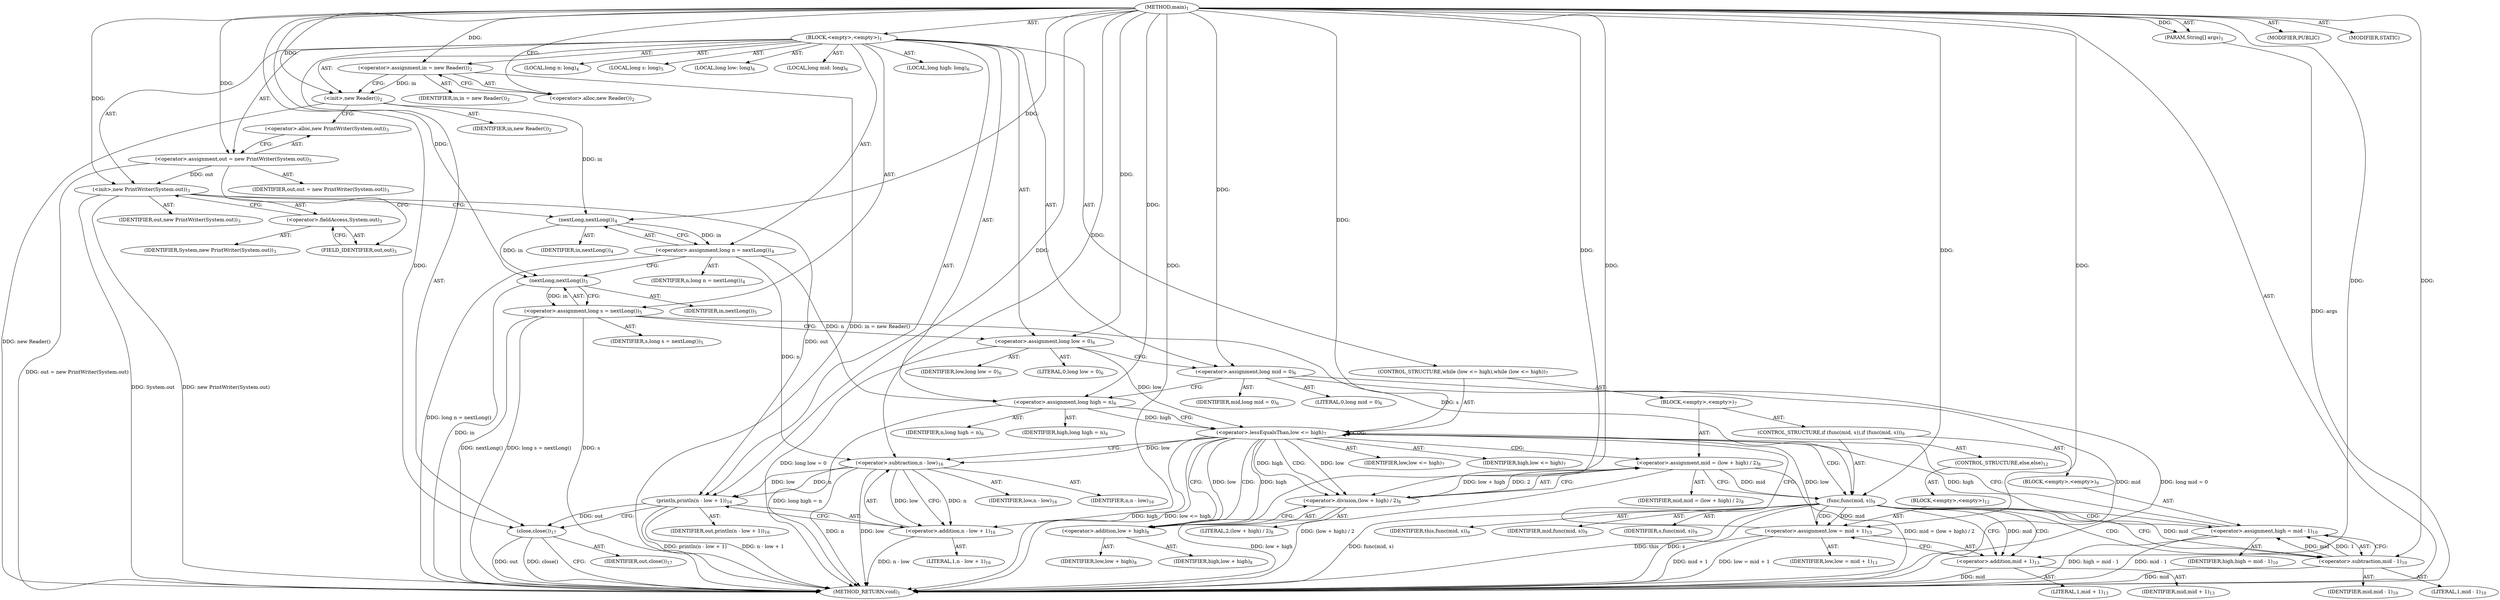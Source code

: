 digraph "main" {  
"17" [label = <(METHOD,main)<SUB>1</SUB>> ]
"18" [label = <(PARAM,String[] args)<SUB>1</SUB>> ]
"19" [label = <(BLOCK,&lt;empty&gt;,&lt;empty&gt;)<SUB>1</SUB>> ]
"20" [label = <(&lt;operator&gt;.assignment,in = new Reader())<SUB>2</SUB>> ]
"21" [label = <(IDENTIFIER,in,in = new Reader())<SUB>2</SUB>> ]
"22" [label = <(&lt;operator&gt;.alloc,new Reader())<SUB>2</SUB>> ]
"23" [label = <(&lt;init&gt;,new Reader())<SUB>2</SUB>> ]
"24" [label = <(IDENTIFIER,in,new Reader())<SUB>2</SUB>> ]
"25" [label = <(&lt;operator&gt;.assignment,out = new PrintWriter(System.out))<SUB>3</SUB>> ]
"26" [label = <(IDENTIFIER,out,out = new PrintWriter(System.out))<SUB>3</SUB>> ]
"27" [label = <(&lt;operator&gt;.alloc,new PrintWriter(System.out))<SUB>3</SUB>> ]
"28" [label = <(&lt;init&gt;,new PrintWriter(System.out))<SUB>3</SUB>> ]
"29" [label = <(IDENTIFIER,out,new PrintWriter(System.out))<SUB>3</SUB>> ]
"30" [label = <(&lt;operator&gt;.fieldAccess,System.out)<SUB>3</SUB>> ]
"31" [label = <(IDENTIFIER,System,new PrintWriter(System.out))<SUB>3</SUB>> ]
"32" [label = <(FIELD_IDENTIFIER,out,out)<SUB>3</SUB>> ]
"33" [label = <(LOCAL,long n: long)<SUB>4</SUB>> ]
"34" [label = <(&lt;operator&gt;.assignment,long n = nextLong())<SUB>4</SUB>> ]
"35" [label = <(IDENTIFIER,n,long n = nextLong())<SUB>4</SUB>> ]
"36" [label = <(nextLong,nextLong())<SUB>4</SUB>> ]
"37" [label = <(IDENTIFIER,in,nextLong())<SUB>4</SUB>> ]
"38" [label = <(LOCAL,long s: long)<SUB>5</SUB>> ]
"39" [label = <(&lt;operator&gt;.assignment,long s = nextLong())<SUB>5</SUB>> ]
"40" [label = <(IDENTIFIER,s,long s = nextLong())<SUB>5</SUB>> ]
"41" [label = <(nextLong,nextLong())<SUB>5</SUB>> ]
"42" [label = <(IDENTIFIER,in,nextLong())<SUB>5</SUB>> ]
"43" [label = <(LOCAL,long low: long)<SUB>6</SUB>> ]
"44" [label = <(LOCAL,long mid: long)<SUB>6</SUB>> ]
"45" [label = <(LOCAL,long high: long)<SUB>6</SUB>> ]
"46" [label = <(&lt;operator&gt;.assignment,long low = 0)<SUB>6</SUB>> ]
"47" [label = <(IDENTIFIER,low,long low = 0)<SUB>6</SUB>> ]
"48" [label = <(LITERAL,0,long low = 0)<SUB>6</SUB>> ]
"49" [label = <(&lt;operator&gt;.assignment,long mid = 0)<SUB>6</SUB>> ]
"50" [label = <(IDENTIFIER,mid,long mid = 0)<SUB>6</SUB>> ]
"51" [label = <(LITERAL,0,long mid = 0)<SUB>6</SUB>> ]
"52" [label = <(&lt;operator&gt;.assignment,long high = n)<SUB>6</SUB>> ]
"53" [label = <(IDENTIFIER,high,long high = n)<SUB>6</SUB>> ]
"54" [label = <(IDENTIFIER,n,long high = n)<SUB>6</SUB>> ]
"55" [label = <(CONTROL_STRUCTURE,while (low &lt;= high),while (low &lt;= high))<SUB>7</SUB>> ]
"56" [label = <(&lt;operator&gt;.lessEqualsThan,low &lt;= high)<SUB>7</SUB>> ]
"57" [label = <(IDENTIFIER,low,low &lt;= high)<SUB>7</SUB>> ]
"58" [label = <(IDENTIFIER,high,low &lt;= high)<SUB>7</SUB>> ]
"59" [label = <(BLOCK,&lt;empty&gt;,&lt;empty&gt;)<SUB>7</SUB>> ]
"60" [label = <(&lt;operator&gt;.assignment,mid = (low + high) / 2)<SUB>8</SUB>> ]
"61" [label = <(IDENTIFIER,mid,mid = (low + high) / 2)<SUB>8</SUB>> ]
"62" [label = <(&lt;operator&gt;.division,(low + high) / 2)<SUB>8</SUB>> ]
"63" [label = <(&lt;operator&gt;.addition,low + high)<SUB>8</SUB>> ]
"64" [label = <(IDENTIFIER,low,low + high)<SUB>8</SUB>> ]
"65" [label = <(IDENTIFIER,high,low + high)<SUB>8</SUB>> ]
"66" [label = <(LITERAL,2,(low + high) / 2)<SUB>8</SUB>> ]
"67" [label = <(CONTROL_STRUCTURE,if (func(mid, s)),if (func(mid, s)))<SUB>9</SUB>> ]
"68" [label = <(func,func(mid, s))<SUB>9</SUB>> ]
"69" [label = <(IDENTIFIER,this,func(mid, s))<SUB>9</SUB>> ]
"70" [label = <(IDENTIFIER,mid,func(mid, s))<SUB>9</SUB>> ]
"71" [label = <(IDENTIFIER,s,func(mid, s))<SUB>9</SUB>> ]
"72" [label = <(BLOCK,&lt;empty&gt;,&lt;empty&gt;)<SUB>9</SUB>> ]
"73" [label = <(&lt;operator&gt;.assignment,high = mid - 1)<SUB>10</SUB>> ]
"74" [label = <(IDENTIFIER,high,high = mid - 1)<SUB>10</SUB>> ]
"75" [label = <(&lt;operator&gt;.subtraction,mid - 1)<SUB>10</SUB>> ]
"76" [label = <(IDENTIFIER,mid,mid - 1)<SUB>10</SUB>> ]
"77" [label = <(LITERAL,1,mid - 1)<SUB>10</SUB>> ]
"78" [label = <(CONTROL_STRUCTURE,else,else)<SUB>12</SUB>> ]
"79" [label = <(BLOCK,&lt;empty&gt;,&lt;empty&gt;)<SUB>12</SUB>> ]
"80" [label = <(&lt;operator&gt;.assignment,low = mid + 1)<SUB>13</SUB>> ]
"81" [label = <(IDENTIFIER,low,low = mid + 1)<SUB>13</SUB>> ]
"82" [label = <(&lt;operator&gt;.addition,mid + 1)<SUB>13</SUB>> ]
"83" [label = <(IDENTIFIER,mid,mid + 1)<SUB>13</SUB>> ]
"84" [label = <(LITERAL,1,mid + 1)<SUB>13</SUB>> ]
"85" [label = <(println,println(n - low + 1))<SUB>16</SUB>> ]
"86" [label = <(IDENTIFIER,out,println(n - low + 1))<SUB>16</SUB>> ]
"87" [label = <(&lt;operator&gt;.addition,n - low + 1)<SUB>16</SUB>> ]
"88" [label = <(&lt;operator&gt;.subtraction,n - low)<SUB>16</SUB>> ]
"89" [label = <(IDENTIFIER,n,n - low)<SUB>16</SUB>> ]
"90" [label = <(IDENTIFIER,low,n - low)<SUB>16</SUB>> ]
"91" [label = <(LITERAL,1,n - low + 1)<SUB>16</SUB>> ]
"92" [label = <(close,close())<SUB>17</SUB>> ]
"93" [label = <(IDENTIFIER,out,close())<SUB>17</SUB>> ]
"94" [label = <(MODIFIER,PUBLIC)> ]
"95" [label = <(MODIFIER,STATIC)> ]
"96" [label = <(METHOD_RETURN,void)<SUB>1</SUB>> ]
  "17" -> "18"  [ label = "AST: "] 
  "17" -> "19"  [ label = "AST: "] 
  "17" -> "94"  [ label = "AST: "] 
  "17" -> "95"  [ label = "AST: "] 
  "17" -> "96"  [ label = "AST: "] 
  "19" -> "20"  [ label = "AST: "] 
  "19" -> "23"  [ label = "AST: "] 
  "19" -> "25"  [ label = "AST: "] 
  "19" -> "28"  [ label = "AST: "] 
  "19" -> "33"  [ label = "AST: "] 
  "19" -> "34"  [ label = "AST: "] 
  "19" -> "38"  [ label = "AST: "] 
  "19" -> "39"  [ label = "AST: "] 
  "19" -> "43"  [ label = "AST: "] 
  "19" -> "44"  [ label = "AST: "] 
  "19" -> "45"  [ label = "AST: "] 
  "19" -> "46"  [ label = "AST: "] 
  "19" -> "49"  [ label = "AST: "] 
  "19" -> "52"  [ label = "AST: "] 
  "19" -> "55"  [ label = "AST: "] 
  "19" -> "85"  [ label = "AST: "] 
  "19" -> "92"  [ label = "AST: "] 
  "20" -> "21"  [ label = "AST: "] 
  "20" -> "22"  [ label = "AST: "] 
  "23" -> "24"  [ label = "AST: "] 
  "25" -> "26"  [ label = "AST: "] 
  "25" -> "27"  [ label = "AST: "] 
  "28" -> "29"  [ label = "AST: "] 
  "28" -> "30"  [ label = "AST: "] 
  "30" -> "31"  [ label = "AST: "] 
  "30" -> "32"  [ label = "AST: "] 
  "34" -> "35"  [ label = "AST: "] 
  "34" -> "36"  [ label = "AST: "] 
  "36" -> "37"  [ label = "AST: "] 
  "39" -> "40"  [ label = "AST: "] 
  "39" -> "41"  [ label = "AST: "] 
  "41" -> "42"  [ label = "AST: "] 
  "46" -> "47"  [ label = "AST: "] 
  "46" -> "48"  [ label = "AST: "] 
  "49" -> "50"  [ label = "AST: "] 
  "49" -> "51"  [ label = "AST: "] 
  "52" -> "53"  [ label = "AST: "] 
  "52" -> "54"  [ label = "AST: "] 
  "55" -> "56"  [ label = "AST: "] 
  "55" -> "59"  [ label = "AST: "] 
  "56" -> "57"  [ label = "AST: "] 
  "56" -> "58"  [ label = "AST: "] 
  "59" -> "60"  [ label = "AST: "] 
  "59" -> "67"  [ label = "AST: "] 
  "60" -> "61"  [ label = "AST: "] 
  "60" -> "62"  [ label = "AST: "] 
  "62" -> "63"  [ label = "AST: "] 
  "62" -> "66"  [ label = "AST: "] 
  "63" -> "64"  [ label = "AST: "] 
  "63" -> "65"  [ label = "AST: "] 
  "67" -> "68"  [ label = "AST: "] 
  "67" -> "72"  [ label = "AST: "] 
  "67" -> "78"  [ label = "AST: "] 
  "68" -> "69"  [ label = "AST: "] 
  "68" -> "70"  [ label = "AST: "] 
  "68" -> "71"  [ label = "AST: "] 
  "72" -> "73"  [ label = "AST: "] 
  "73" -> "74"  [ label = "AST: "] 
  "73" -> "75"  [ label = "AST: "] 
  "75" -> "76"  [ label = "AST: "] 
  "75" -> "77"  [ label = "AST: "] 
  "78" -> "79"  [ label = "AST: "] 
  "79" -> "80"  [ label = "AST: "] 
  "80" -> "81"  [ label = "AST: "] 
  "80" -> "82"  [ label = "AST: "] 
  "82" -> "83"  [ label = "AST: "] 
  "82" -> "84"  [ label = "AST: "] 
  "85" -> "86"  [ label = "AST: "] 
  "85" -> "87"  [ label = "AST: "] 
  "87" -> "88"  [ label = "AST: "] 
  "87" -> "91"  [ label = "AST: "] 
  "88" -> "89"  [ label = "AST: "] 
  "88" -> "90"  [ label = "AST: "] 
  "92" -> "93"  [ label = "AST: "] 
  "20" -> "23"  [ label = "CFG: "] 
  "23" -> "27"  [ label = "CFG: "] 
  "25" -> "32"  [ label = "CFG: "] 
  "28" -> "36"  [ label = "CFG: "] 
  "34" -> "41"  [ label = "CFG: "] 
  "39" -> "46"  [ label = "CFG: "] 
  "46" -> "49"  [ label = "CFG: "] 
  "49" -> "52"  [ label = "CFG: "] 
  "52" -> "56"  [ label = "CFG: "] 
  "85" -> "92"  [ label = "CFG: "] 
  "92" -> "96"  [ label = "CFG: "] 
  "22" -> "20"  [ label = "CFG: "] 
  "27" -> "25"  [ label = "CFG: "] 
  "30" -> "28"  [ label = "CFG: "] 
  "36" -> "34"  [ label = "CFG: "] 
  "41" -> "39"  [ label = "CFG: "] 
  "56" -> "63"  [ label = "CFG: "] 
  "56" -> "88"  [ label = "CFG: "] 
  "87" -> "85"  [ label = "CFG: "] 
  "32" -> "30"  [ label = "CFG: "] 
  "60" -> "68"  [ label = "CFG: "] 
  "88" -> "87"  [ label = "CFG: "] 
  "62" -> "60"  [ label = "CFG: "] 
  "68" -> "75"  [ label = "CFG: "] 
  "68" -> "82"  [ label = "CFG: "] 
  "63" -> "62"  [ label = "CFG: "] 
  "73" -> "56"  [ label = "CFG: "] 
  "75" -> "73"  [ label = "CFG: "] 
  "80" -> "56"  [ label = "CFG: "] 
  "82" -> "80"  [ label = "CFG: "] 
  "17" -> "22"  [ label = "CFG: "] 
  "18" -> "96"  [ label = "DDG: args"] 
  "20" -> "96"  [ label = "DDG: in = new Reader()"] 
  "23" -> "96"  [ label = "DDG: new Reader()"] 
  "25" -> "96"  [ label = "DDG: out = new PrintWriter(System.out)"] 
  "28" -> "96"  [ label = "DDG: System.out"] 
  "28" -> "96"  [ label = "DDG: new PrintWriter(System.out)"] 
  "34" -> "96"  [ label = "DDG: long n = nextLong()"] 
  "39" -> "96"  [ label = "DDG: s"] 
  "41" -> "96"  [ label = "DDG: in"] 
  "39" -> "96"  [ label = "DDG: nextLong()"] 
  "39" -> "96"  [ label = "DDG: long s = nextLong()"] 
  "46" -> "96"  [ label = "DDG: long low = 0"] 
  "49" -> "96"  [ label = "DDG: mid"] 
  "49" -> "96"  [ label = "DDG: long mid = 0"] 
  "52" -> "96"  [ label = "DDG: long high = n"] 
  "56" -> "96"  [ label = "DDG: high"] 
  "56" -> "96"  [ label = "DDG: low &lt;= high"] 
  "88" -> "96"  [ label = "DDG: n"] 
  "88" -> "96"  [ label = "DDG: low"] 
  "87" -> "96"  [ label = "DDG: n - low"] 
  "85" -> "96"  [ label = "DDG: n - low + 1"] 
  "85" -> "96"  [ label = "DDG: println(n - low + 1)"] 
  "92" -> "96"  [ label = "DDG: out"] 
  "92" -> "96"  [ label = "DDG: close()"] 
  "62" -> "96"  [ label = "DDG: low + high"] 
  "60" -> "96"  [ label = "DDG: (low + high) / 2"] 
  "60" -> "96"  [ label = "DDG: mid = (low + high) / 2"] 
  "68" -> "96"  [ label = "DDG: s"] 
  "68" -> "96"  [ label = "DDG: func(mid, s)"] 
  "82" -> "96"  [ label = "DDG: mid"] 
  "80" -> "96"  [ label = "DDG: mid + 1"] 
  "80" -> "96"  [ label = "DDG: low = mid + 1"] 
  "75" -> "96"  [ label = "DDG: mid"] 
  "73" -> "96"  [ label = "DDG: mid - 1"] 
  "73" -> "96"  [ label = "DDG: high = mid - 1"] 
  "68" -> "96"  [ label = "DDG: this"] 
  "17" -> "18"  [ label = "DDG: "] 
  "17" -> "20"  [ label = "DDG: "] 
  "17" -> "25"  [ label = "DDG: "] 
  "36" -> "34"  [ label = "DDG: in"] 
  "41" -> "39"  [ label = "DDG: in"] 
  "17" -> "46"  [ label = "DDG: "] 
  "17" -> "49"  [ label = "DDG: "] 
  "34" -> "52"  [ label = "DDG: n"] 
  "17" -> "52"  [ label = "DDG: "] 
  "20" -> "23"  [ label = "DDG: in"] 
  "17" -> "23"  [ label = "DDG: "] 
  "25" -> "28"  [ label = "DDG: out"] 
  "17" -> "28"  [ label = "DDG: "] 
  "28" -> "85"  [ label = "DDG: out"] 
  "17" -> "85"  [ label = "DDG: "] 
  "88" -> "85"  [ label = "DDG: n"] 
  "88" -> "85"  [ label = "DDG: low"] 
  "85" -> "92"  [ label = "DDG: out"] 
  "17" -> "92"  [ label = "DDG: "] 
  "23" -> "36"  [ label = "DDG: in"] 
  "17" -> "36"  [ label = "DDG: "] 
  "36" -> "41"  [ label = "DDG: in"] 
  "17" -> "41"  [ label = "DDG: "] 
  "46" -> "56"  [ label = "DDG: low"] 
  "80" -> "56"  [ label = "DDG: low"] 
  "17" -> "56"  [ label = "DDG: "] 
  "52" -> "56"  [ label = "DDG: high"] 
  "73" -> "56"  [ label = "DDG: high"] 
  "62" -> "60"  [ label = "DDG: low + high"] 
  "62" -> "60"  [ label = "DDG: 2"] 
  "88" -> "87"  [ label = "DDG: n"] 
  "88" -> "87"  [ label = "DDG: low"] 
  "17" -> "87"  [ label = "DDG: "] 
  "17" -> "88"  [ label = "DDG: "] 
  "34" -> "88"  [ label = "DDG: n"] 
  "56" -> "88"  [ label = "DDG: low"] 
  "56" -> "62"  [ label = "DDG: low"] 
  "17" -> "62"  [ label = "DDG: "] 
  "56" -> "62"  [ label = "DDG: high"] 
  "17" -> "68"  [ label = "DDG: "] 
  "60" -> "68"  [ label = "DDG: mid"] 
  "39" -> "68"  [ label = "DDG: s"] 
  "75" -> "73"  [ label = "DDG: mid"] 
  "75" -> "73"  [ label = "DDG: 1"] 
  "56" -> "63"  [ label = "DDG: low"] 
  "17" -> "63"  [ label = "DDG: "] 
  "56" -> "63"  [ label = "DDG: high"] 
  "68" -> "80"  [ label = "DDG: mid"] 
  "17" -> "80"  [ label = "DDG: "] 
  "68" -> "75"  [ label = "DDG: mid"] 
  "17" -> "75"  [ label = "DDG: "] 
  "68" -> "82"  [ label = "DDG: mid"] 
  "17" -> "82"  [ label = "DDG: "] 
  "56" -> "68"  [ label = "CDG: "] 
  "56" -> "60"  [ label = "CDG: "] 
  "56" -> "56"  [ label = "CDG: "] 
  "56" -> "63"  [ label = "CDG: "] 
  "56" -> "62"  [ label = "CDG: "] 
  "68" -> "80"  [ label = "CDG: "] 
  "68" -> "73"  [ label = "CDG: "] 
  "68" -> "75"  [ label = "CDG: "] 
  "68" -> "82"  [ label = "CDG: "] 
}
